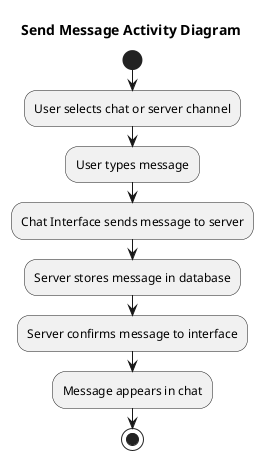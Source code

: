 @startuml
title Send Message Activity Diagram
start
:User selects chat or server channel;
:User types message;
:Chat Interface sends message to server;
:Server stores message in database;
:Server confirms message to interface;
:Message appears in chat;
stop
@enduml